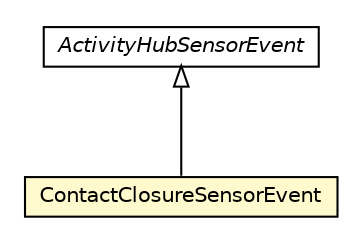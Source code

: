 #!/usr/local/bin/dot
#
# Class diagram 
# Generated by UMLGraph version R5_6-24-gf6e263 (http://www.umlgraph.org/)
#

digraph G {
	edge [fontname="Helvetica",fontsize=10,labelfontname="Helvetica",labelfontsize=10];
	node [fontname="Helvetica",fontsize=10,shape=plaintext];
	nodesep=0.25;
	ranksep=0.5;
	// org.universAAL.ontology.activityhub.ContactClosureSensorEvent
	c3083213 [label=<<table title="org.universAAL.ontology.activityhub.ContactClosureSensorEvent" border="0" cellborder="1" cellspacing="0" cellpadding="2" port="p" bgcolor="lemonChiffon" href="./ContactClosureSensorEvent.html">
		<tr><td><table border="0" cellspacing="0" cellpadding="1">
<tr><td align="center" balign="center"> ContactClosureSensorEvent </td></tr>
		</table></td></tr>
		</table>>, URL="./ContactClosureSensorEvent.html", fontname="Helvetica", fontcolor="black", fontsize=10.0];
	// org.universAAL.ontology.activityhub.ActivityHubSensorEvent
	c3083224 [label=<<table title="org.universAAL.ontology.activityhub.ActivityHubSensorEvent" border="0" cellborder="1" cellspacing="0" cellpadding="2" port="p" href="./ActivityHubSensorEvent.html">
		<tr><td><table border="0" cellspacing="0" cellpadding="1">
<tr><td align="center" balign="center"><font face="Helvetica-Oblique"> ActivityHubSensorEvent </font></td></tr>
		</table></td></tr>
		</table>>, URL="./ActivityHubSensorEvent.html", fontname="Helvetica", fontcolor="black", fontsize=10.0];
	//org.universAAL.ontology.activityhub.ContactClosureSensorEvent extends org.universAAL.ontology.activityhub.ActivityHubSensorEvent
	c3083224:p -> c3083213:p [dir=back,arrowtail=empty];
}

